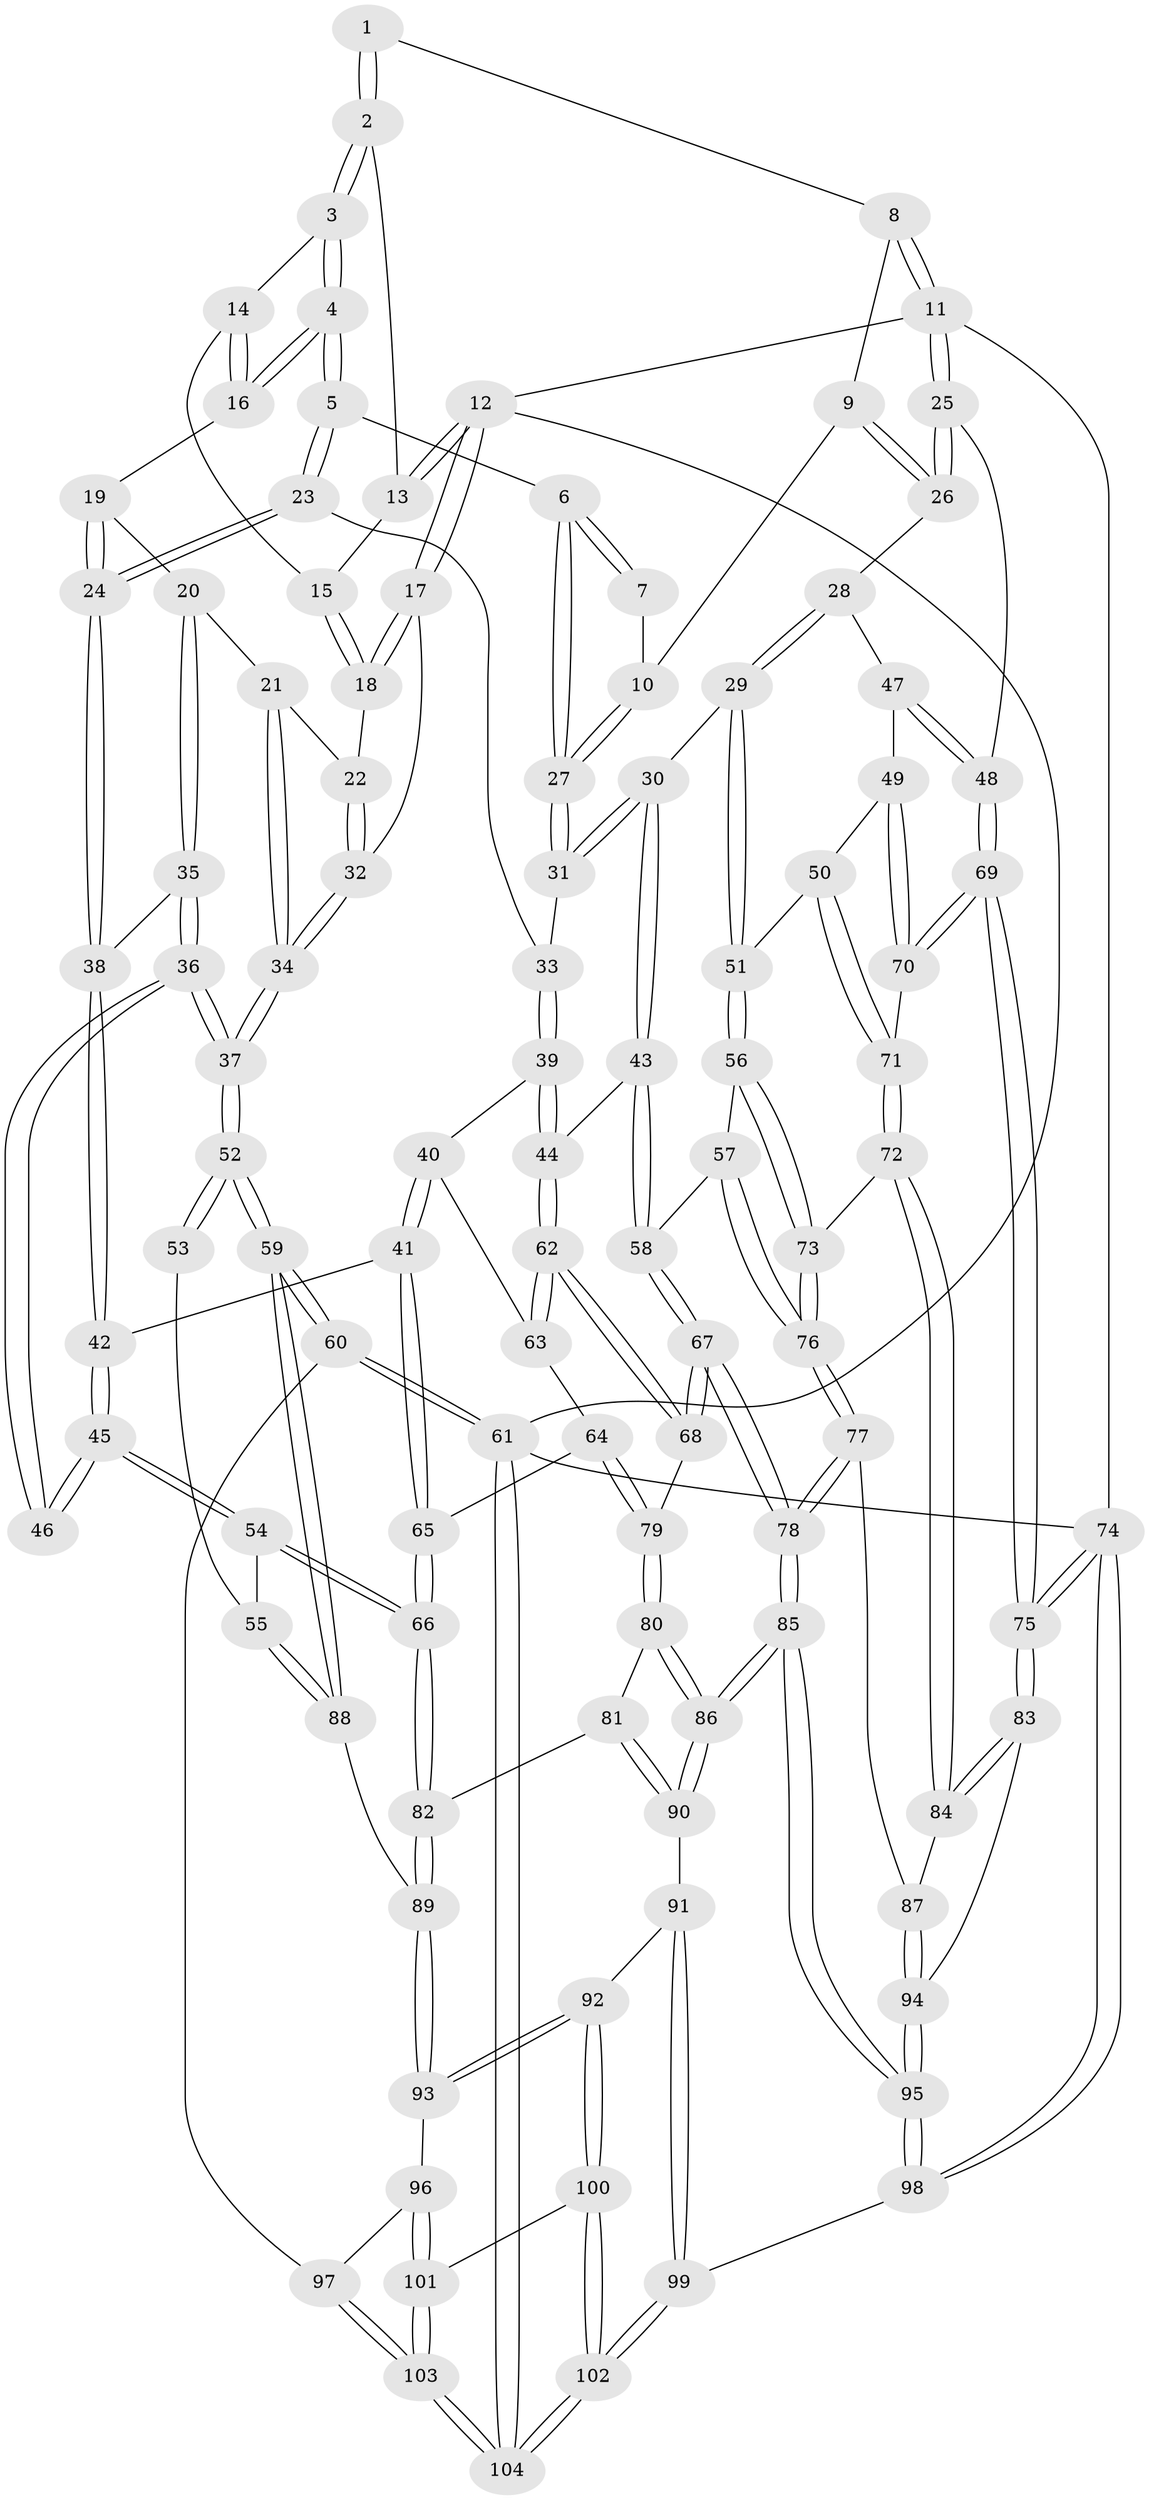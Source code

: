 // Generated by graph-tools (version 1.1) at 2025/11/02/27/25 16:11:51]
// undirected, 104 vertices, 257 edges
graph export_dot {
graph [start="1"]
  node [color=gray90,style=filled];
  1 [pos="+0.7959587595568574+0"];
  2 [pos="+0.45614589066699696+0"];
  3 [pos="+0.4571897001119814+0"];
  4 [pos="+0.49017493421457503+0.15516921462339953"];
  5 [pos="+0.5018944206057152+0.17510592047014442"];
  6 [pos="+0.549931982516063+0.19673137669392116"];
  7 [pos="+0.6983689821561464+0.07341452982742784"];
  8 [pos="+0.8307915222121186+0"];
  9 [pos="+0.7853737713764434+0.21256530463307075"];
  10 [pos="+0.6806642584386539+0.22340997150750416"];
  11 [pos="+1+0"];
  12 [pos="+0+0"];
  13 [pos="+0.3272101945903195+0"];
  14 [pos="+0.2782731576388232+0.15139799430968337"];
  15 [pos="+0.19980365463058875+0.12648353948768276"];
  16 [pos="+0.3238737833363706+0.2102996198202821"];
  17 [pos="+0+0"];
  18 [pos="+0.18103042280966017+0.1438127793420316"];
  19 [pos="+0.2997893721965843+0.2336991061213106"];
  20 [pos="+0.19283654171940914+0.2770893702549119"];
  21 [pos="+0.1821563826161771+0.26354798028544774"];
  22 [pos="+0.17612548194949001+0.2390940388981901"];
  23 [pos="+0.4466495444557472+0.3218132066341933"];
  24 [pos="+0.37614793294974846+0.36390883643099003"];
  25 [pos="+1+0"];
  26 [pos="+0.8356468330567658+0.24573092642746644"];
  27 [pos="+0.6319156346673295+0.23865471512537806"];
  28 [pos="+0.8871235615747802+0.33758611941727756"];
  29 [pos="+0.7274970959172644+0.4196772930414582"];
  30 [pos="+0.6622872421686458+0.4007403953146608"];
  31 [pos="+0.6465533867413846+0.3636552654949912"];
  32 [pos="+0+0"];
  33 [pos="+0.49291977292641537+0.3834920824435965"];
  34 [pos="+0+0.29860567026326346"];
  35 [pos="+0.19836764078073607+0.3463598784724225"];
  36 [pos="+0.19230232702280015+0.359383480852375"];
  37 [pos="+0+0.33947453103285535"];
  38 [pos="+0.3715611699703312+0.36884440033588045"];
  39 [pos="+0.5060393578172607+0.45067560704099763"];
  40 [pos="+0.4466240842532808+0.47548059000108656"];
  41 [pos="+0.3773316594764305+0.4654118907881674"];
  42 [pos="+0.36778948053720045+0.44778164180698077"];
  43 [pos="+0.6140832615314723+0.4637126346120354"];
  44 [pos="+0.5431337778172299+0.47611474441609947"];
  45 [pos="+0.2171737419354726+0.47281627249770347"];
  46 [pos="+0.18782574185672962+0.39239429581515384"];
  47 [pos="+0.9047972426396881+0.34731084580221877"];
  48 [pos="+1+0.3016087743754118"];
  49 [pos="+0.8998548164726904+0.4900457704967366"];
  50 [pos="+0.8409260375950338+0.5337117504053875"];
  51 [pos="+0.7686255176353465+0.5436772534202616"];
  52 [pos="+0+0.4826237436432478"];
  53 [pos="+0.11163862139456122+0.42973285749349766"];
  54 [pos="+0.20345712760646106+0.611987660046044"];
  55 [pos="+0.09736419500079897+0.6212680047218172"];
  56 [pos="+0.7618250690167009+0.5532071400681401"];
  57 [pos="+0.7575360725690538+0.5547991188784843"];
  58 [pos="+0.6502979620384193+0.5786329151899645"];
  59 [pos="+0+0.6608917651639127"];
  60 [pos="+0+0.7077039641404025"];
  61 [pos="+0+1"];
  62 [pos="+0.5101807766857935+0.5939502862709439"];
  63 [pos="+0.4487297319094071+0.48632442840422313"];
  64 [pos="+0.4312299067926872+0.5944165000578202"];
  65 [pos="+0.36374861612632475+0.536786720625313"];
  66 [pos="+0.20733723014427152+0.6144255971039861"];
  67 [pos="+0.6016614131661929+0.6532636085032257"];
  68 [pos="+0.5074982051585016+0.6183247037946189"];
  69 [pos="+1+0.6382617320341765"];
  70 [pos="+1+0.5812402367229327"];
  71 [pos="+0.8811835207329627+0.63810261995337"];
  72 [pos="+0.8615544237421067+0.6748658452926664"];
  73 [pos="+0.7938866109762043+0.65586377012639"];
  74 [pos="+1+1"];
  75 [pos="+1+0.846334034603977"];
  76 [pos="+0.6769193288873374+0.7525887178491343"];
  77 [pos="+0.6608694889027144+0.7685136048837341"];
  78 [pos="+0.6558195533196916+0.7702437621334106"];
  79 [pos="+0.46102199136728833+0.63118730053696"];
  80 [pos="+0.44766822298531683+0.6479514681083128"];
  81 [pos="+0.3518554997630389+0.700532361282524"];
  82 [pos="+0.23314345618355284+0.6508215249617756"];
  83 [pos="+1+0.827849929747333"];
  84 [pos="+0.8982564483109451+0.7677955103968326"];
  85 [pos="+0.5813024534199365+0.9406187297237653"];
  86 [pos="+0.5204714789015118+0.8897343825646321"];
  87 [pos="+0.8242731278655581+0.7834456524128661"];
  88 [pos="+0+0.644026553303931"];
  89 [pos="+0.20868105906643133+0.8333956539404214"];
  90 [pos="+0.3737815053129129+0.8158191538979072"];
  91 [pos="+0.2892554085196118+0.8574939838420967"];
  92 [pos="+0.21172874208741566+0.8423607400863652"];
  93 [pos="+0.2091690361020451+0.839760914150994"];
  94 [pos="+0.7821449827191157+0.9745472013197997"];
  95 [pos="+0.6091446074106318+1"];
  96 [pos="+0.0882509176435133+0.8595997718272921"];
  97 [pos="+0+0.7982112814025107"];
  98 [pos="+0.6090940184211584+1"];
  99 [pos="+0.3748830524971998+1"];
  100 [pos="+0.1962258180584542+0.9508381965507711"];
  101 [pos="+0.10899116139840279+0.9517695761536216"];
  102 [pos="+0.3080035627166744+1"];
  103 [pos="+0.07201370600977847+1"];
  104 [pos="+0.05378919401791865+1"];
  1 -- 2;
  1 -- 2;
  1 -- 8;
  2 -- 3;
  2 -- 3;
  2 -- 13;
  3 -- 4;
  3 -- 4;
  3 -- 14;
  4 -- 5;
  4 -- 5;
  4 -- 16;
  4 -- 16;
  5 -- 6;
  5 -- 23;
  5 -- 23;
  6 -- 7;
  6 -- 7;
  6 -- 27;
  6 -- 27;
  7 -- 10;
  8 -- 9;
  8 -- 11;
  8 -- 11;
  9 -- 10;
  9 -- 26;
  9 -- 26;
  10 -- 27;
  10 -- 27;
  11 -- 12;
  11 -- 25;
  11 -- 25;
  11 -- 74;
  12 -- 13;
  12 -- 13;
  12 -- 17;
  12 -- 17;
  12 -- 61;
  13 -- 15;
  14 -- 15;
  14 -- 16;
  14 -- 16;
  15 -- 18;
  15 -- 18;
  16 -- 19;
  17 -- 18;
  17 -- 18;
  17 -- 32;
  18 -- 22;
  19 -- 20;
  19 -- 24;
  19 -- 24;
  20 -- 21;
  20 -- 35;
  20 -- 35;
  21 -- 22;
  21 -- 34;
  21 -- 34;
  22 -- 32;
  22 -- 32;
  23 -- 24;
  23 -- 24;
  23 -- 33;
  24 -- 38;
  24 -- 38;
  25 -- 26;
  25 -- 26;
  25 -- 48;
  26 -- 28;
  27 -- 31;
  27 -- 31;
  28 -- 29;
  28 -- 29;
  28 -- 47;
  29 -- 30;
  29 -- 51;
  29 -- 51;
  30 -- 31;
  30 -- 31;
  30 -- 43;
  30 -- 43;
  31 -- 33;
  32 -- 34;
  32 -- 34;
  33 -- 39;
  33 -- 39;
  34 -- 37;
  34 -- 37;
  35 -- 36;
  35 -- 36;
  35 -- 38;
  36 -- 37;
  36 -- 37;
  36 -- 46;
  36 -- 46;
  37 -- 52;
  37 -- 52;
  38 -- 42;
  38 -- 42;
  39 -- 40;
  39 -- 44;
  39 -- 44;
  40 -- 41;
  40 -- 41;
  40 -- 63;
  41 -- 42;
  41 -- 65;
  41 -- 65;
  42 -- 45;
  42 -- 45;
  43 -- 44;
  43 -- 58;
  43 -- 58;
  44 -- 62;
  44 -- 62;
  45 -- 46;
  45 -- 46;
  45 -- 54;
  45 -- 54;
  47 -- 48;
  47 -- 48;
  47 -- 49;
  48 -- 69;
  48 -- 69;
  49 -- 50;
  49 -- 70;
  49 -- 70;
  50 -- 51;
  50 -- 71;
  50 -- 71;
  51 -- 56;
  51 -- 56;
  52 -- 53;
  52 -- 53;
  52 -- 59;
  52 -- 59;
  53 -- 55;
  54 -- 55;
  54 -- 66;
  54 -- 66;
  55 -- 88;
  55 -- 88;
  56 -- 57;
  56 -- 73;
  56 -- 73;
  57 -- 58;
  57 -- 76;
  57 -- 76;
  58 -- 67;
  58 -- 67;
  59 -- 60;
  59 -- 60;
  59 -- 88;
  59 -- 88;
  60 -- 61;
  60 -- 61;
  60 -- 97;
  61 -- 104;
  61 -- 104;
  61 -- 74;
  62 -- 63;
  62 -- 63;
  62 -- 68;
  62 -- 68;
  63 -- 64;
  64 -- 65;
  64 -- 79;
  64 -- 79;
  65 -- 66;
  65 -- 66;
  66 -- 82;
  66 -- 82;
  67 -- 68;
  67 -- 68;
  67 -- 78;
  67 -- 78;
  68 -- 79;
  69 -- 70;
  69 -- 70;
  69 -- 75;
  69 -- 75;
  70 -- 71;
  71 -- 72;
  71 -- 72;
  72 -- 73;
  72 -- 84;
  72 -- 84;
  73 -- 76;
  73 -- 76;
  74 -- 75;
  74 -- 75;
  74 -- 98;
  74 -- 98;
  75 -- 83;
  75 -- 83;
  76 -- 77;
  76 -- 77;
  77 -- 78;
  77 -- 78;
  77 -- 87;
  78 -- 85;
  78 -- 85;
  79 -- 80;
  79 -- 80;
  80 -- 81;
  80 -- 86;
  80 -- 86;
  81 -- 82;
  81 -- 90;
  81 -- 90;
  82 -- 89;
  82 -- 89;
  83 -- 84;
  83 -- 84;
  83 -- 94;
  84 -- 87;
  85 -- 86;
  85 -- 86;
  85 -- 95;
  85 -- 95;
  86 -- 90;
  86 -- 90;
  87 -- 94;
  87 -- 94;
  88 -- 89;
  89 -- 93;
  89 -- 93;
  90 -- 91;
  91 -- 92;
  91 -- 99;
  91 -- 99;
  92 -- 93;
  92 -- 93;
  92 -- 100;
  92 -- 100;
  93 -- 96;
  94 -- 95;
  94 -- 95;
  95 -- 98;
  95 -- 98;
  96 -- 97;
  96 -- 101;
  96 -- 101;
  97 -- 103;
  97 -- 103;
  98 -- 99;
  99 -- 102;
  99 -- 102;
  100 -- 101;
  100 -- 102;
  100 -- 102;
  101 -- 103;
  101 -- 103;
  102 -- 104;
  102 -- 104;
  103 -- 104;
  103 -- 104;
}
